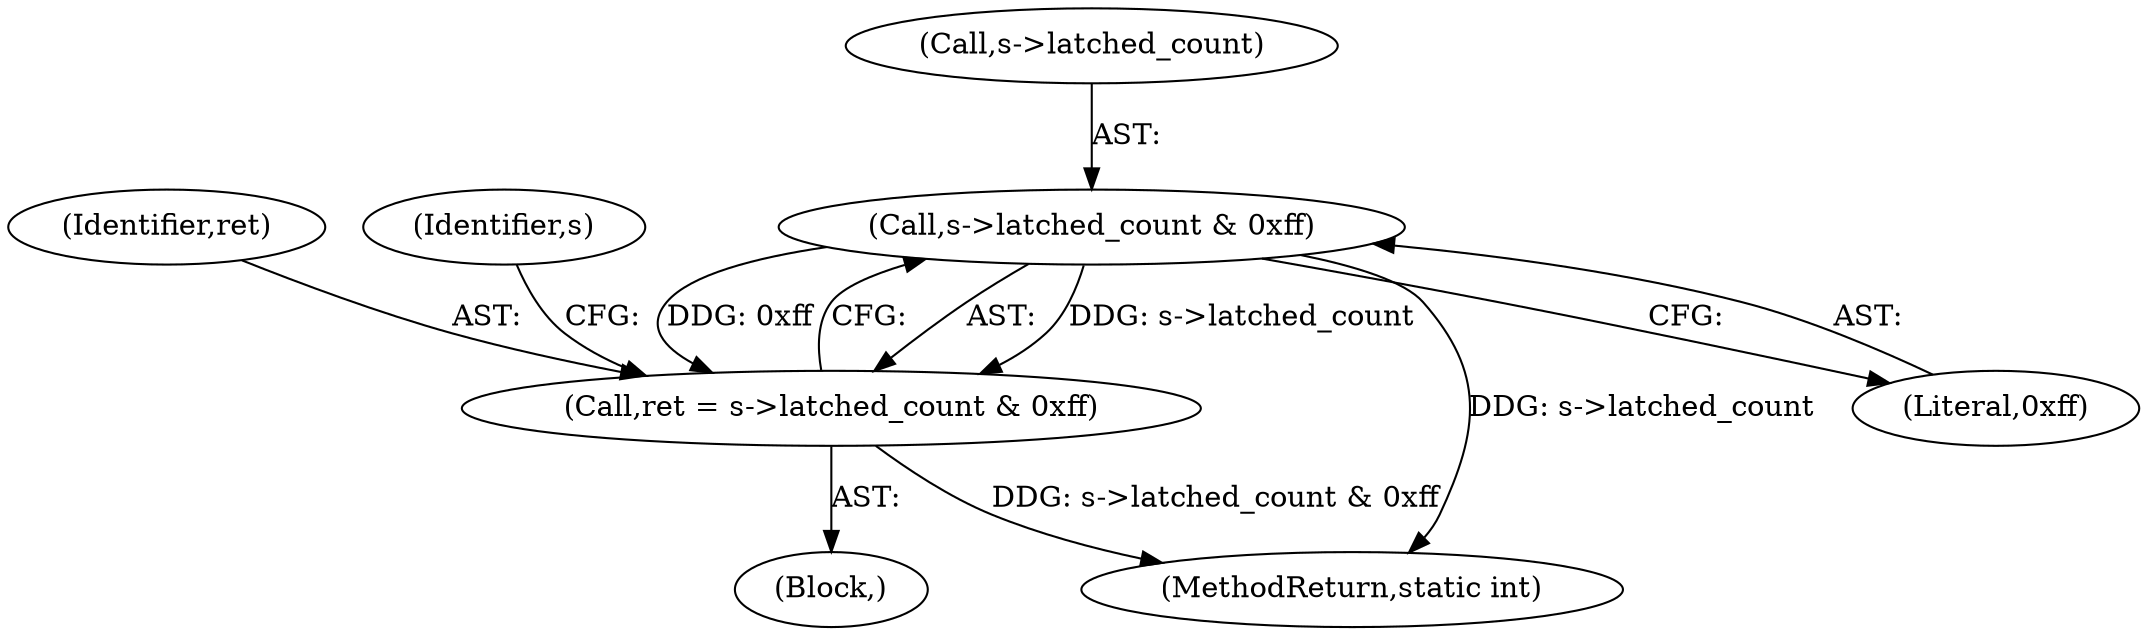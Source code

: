 digraph "0_linux_ee73f656a604d5aa9df86a97102e4e462dd79924@pointer" {
"1000186" [label="(Call,s->latched_count & 0xff)"];
"1000184" [label="(Call,ret = s->latched_count & 0xff)"];
"1000187" [label="(Call,s->latched_count)"];
"1000186" [label="(Call,s->latched_count & 0xff)"];
"1000184" [label="(Call,ret = s->latched_count & 0xff)"];
"1000185" [label="(Identifier,ret)"];
"1000318" [label="(MethodReturn,static int)"];
"1000181" [label="(Block,)"];
"1000190" [label="(Literal,0xff)"];
"1000193" [label="(Identifier,s)"];
"1000186" -> "1000184"  [label="AST: "];
"1000186" -> "1000190"  [label="CFG: "];
"1000187" -> "1000186"  [label="AST: "];
"1000190" -> "1000186"  [label="AST: "];
"1000184" -> "1000186"  [label="CFG: "];
"1000186" -> "1000318"  [label="DDG: s->latched_count"];
"1000186" -> "1000184"  [label="DDG: s->latched_count"];
"1000186" -> "1000184"  [label="DDG: 0xff"];
"1000184" -> "1000181"  [label="AST: "];
"1000185" -> "1000184"  [label="AST: "];
"1000193" -> "1000184"  [label="CFG: "];
"1000184" -> "1000318"  [label="DDG: s->latched_count & 0xff"];
}
